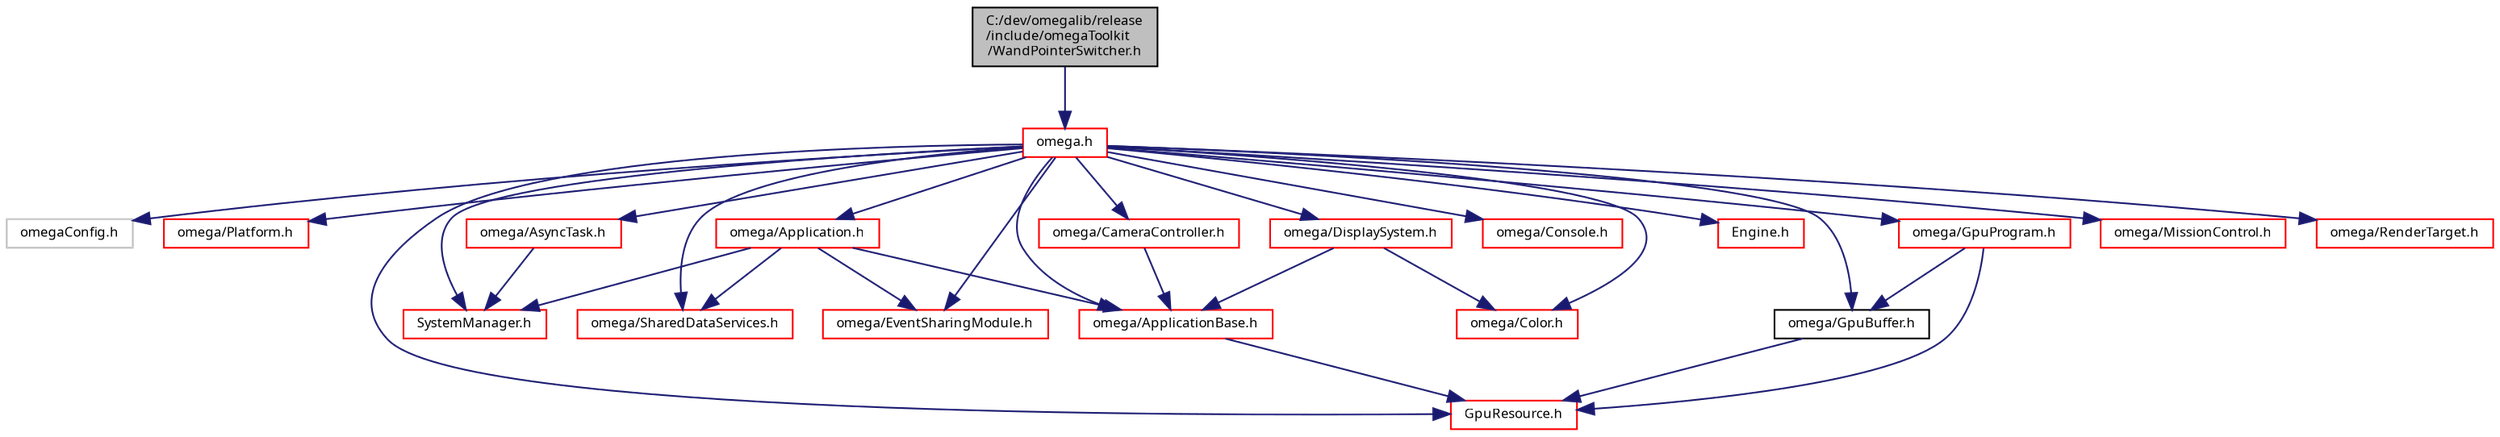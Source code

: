 digraph "C:/dev/omegalib/release/include/omegaToolkit/WandPointerSwitcher.h"
{
  bgcolor="transparent";
  edge [fontname="FreeSans.ttf",fontsize="8",labelfontname="FreeSans.ttf",labelfontsize="8"];
  node [fontname="FreeSans.ttf",fontsize="8",shape=record];
  Node1 [label="C:/dev/omegalib/release\l/include/omegaToolkit\l/WandPointerSwitcher.h",height=0.2,width=0.4,color="black", fillcolor="grey75", style="filled", fontcolor="black"];
  Node1 -> Node2 [color="midnightblue",fontsize="8",style="solid",fontname="FreeSans.ttf"];
  Node2 [label="omega.h",height=0.2,width=0.4,color="red",URL="$omega_8h.html"];
  Node2 -> Node3 [color="midnightblue",fontsize="8",style="solid",fontname="FreeSans.ttf"];
  Node3 [label="omegaConfig.h",height=0.2,width=0.4,color="grey75"];
  Node2 -> Node4 [color="midnightblue",fontsize="8",style="solid",fontname="FreeSans.ttf"];
  Node4 [label="omega/Platform.h",height=0.2,width=0.4,color="red",URL="$_platform_8h.html"];
  Node2 -> Node5 [color="midnightblue",fontsize="8",style="solid",fontname="FreeSans.ttf"];
  Node5 [label="omega/ApplicationBase.h",height=0.2,width=0.4,color="red",URL="$_application_base_8h.html"];
  Node5 -> Node6 [color="midnightblue",fontsize="8",style="solid",fontname="FreeSans.ttf"];
  Node6 [label="GpuResource.h",height=0.2,width=0.4,color="red",URL="$_gpu_resource_8h.html"];
  Node2 -> Node7 [color="midnightblue",fontsize="8",style="solid",fontname="FreeSans.ttf"];
  Node7 [label="omega/Application.h",height=0.2,width=0.4,color="red",URL="$_application_8h.html"];
  Node7 -> Node5 [color="midnightblue",fontsize="8",style="solid",fontname="FreeSans.ttf"];
  Node7 -> Node8 [color="midnightblue",fontsize="8",style="solid",fontname="FreeSans.ttf"];
  Node8 [label="SystemManager.h",height=0.2,width=0.4,color="red",URL="$_system_manager_8h.html"];
  Node7 -> Node9 [color="midnightblue",fontsize="8",style="solid",fontname="FreeSans.ttf"];
  Node9 [label="omega/SharedDataServices.h",height=0.2,width=0.4,color="red",URL="$_shared_data_services_8h.html"];
  Node7 -> Node10 [color="midnightblue",fontsize="8",style="solid",fontname="FreeSans.ttf"];
  Node10 [label="omega/EventSharingModule.h",height=0.2,width=0.4,color="red",URL="$_event_sharing_module_8h.html"];
  Node2 -> Node11 [color="midnightblue",fontsize="8",style="solid",fontname="FreeSans.ttf"];
  Node11 [label="omega/AsyncTask.h",height=0.2,width=0.4,color="red",URL="$_async_task_8h.html"];
  Node11 -> Node8 [color="midnightblue",fontsize="8",style="solid",fontname="FreeSans.ttf"];
  Node2 -> Node12 [color="midnightblue",fontsize="8",style="solid",fontname="FreeSans.ttf"];
  Node12 [label="omega/CameraController.h",height=0.2,width=0.4,color="red",URL="$_camera_controller_8h.html"];
  Node12 -> Node5 [color="midnightblue",fontsize="8",style="solid",fontname="FreeSans.ttf"];
  Node2 -> Node13 [color="midnightblue",fontsize="8",style="solid",fontname="FreeSans.ttf"];
  Node13 [label="omega/Color.h",height=0.2,width=0.4,color="red",URL="$_color_8h.html"];
  Node2 -> Node14 [color="midnightblue",fontsize="8",style="solid",fontname="FreeSans.ttf"];
  Node14 [label="omega/Console.h",height=0.2,width=0.4,color="red",URL="$_console_8h.html"];
  Node2 -> Node15 [color="midnightblue",fontsize="8",style="solid",fontname="FreeSans.ttf"];
  Node15 [label="omega/DisplaySystem.h",height=0.2,width=0.4,color="red",URL="$_display_system_8h.html"];
  Node15 -> Node5 [color="midnightblue",fontsize="8",style="solid",fontname="FreeSans.ttf"];
  Node15 -> Node13 [color="midnightblue",fontsize="8",style="solid",fontname="FreeSans.ttf"];
  Node2 -> Node10 [color="midnightblue",fontsize="8",style="solid",fontname="FreeSans.ttf"];
  Node2 -> Node16 [color="midnightblue",fontsize="8",style="solid",fontname="FreeSans.ttf"];
  Node16 [label="Engine.h",height=0.2,width=0.4,color="red",URL="$_engine_8h.html"];
  Node2 -> Node17 [color="midnightblue",fontsize="8",style="solid",fontname="FreeSans.ttf"];
  Node17 [label="omega/GpuBuffer.h",height=0.2,width=0.4,color="black",URL="$_gpu_buffer_8h.html"];
  Node17 -> Node6 [color="midnightblue",fontsize="8",style="solid",fontname="FreeSans.ttf"];
  Node2 -> Node18 [color="midnightblue",fontsize="8",style="solid",fontname="FreeSans.ttf"];
  Node18 [label="omega/GpuProgram.h",height=0.2,width=0.4,color="red",URL="$_gpu_program_8h.html"];
  Node18 -> Node6 [color="midnightblue",fontsize="8",style="solid",fontname="FreeSans.ttf"];
  Node18 -> Node17 [color="midnightblue",fontsize="8",style="solid",fontname="FreeSans.ttf"];
  Node2 -> Node6 [color="midnightblue",fontsize="8",style="solid",fontname="FreeSans.ttf"];
  Node2 -> Node19 [color="midnightblue",fontsize="8",style="solid",fontname="FreeSans.ttf"];
  Node19 [label="omega/MissionControl.h",height=0.2,width=0.4,color="red",URL="$_mission_control_8h.html"];
  Node2 -> Node20 [color="midnightblue",fontsize="8",style="solid",fontname="FreeSans.ttf"];
  Node20 [label="omega/RenderTarget.h",height=0.2,width=0.4,color="red",URL="$_render_target_8h.html"];
  Node2 -> Node8 [color="midnightblue",fontsize="8",style="solid",fontname="FreeSans.ttf"];
  Node2 -> Node9 [color="midnightblue",fontsize="8",style="solid",fontname="FreeSans.ttf"];
}
